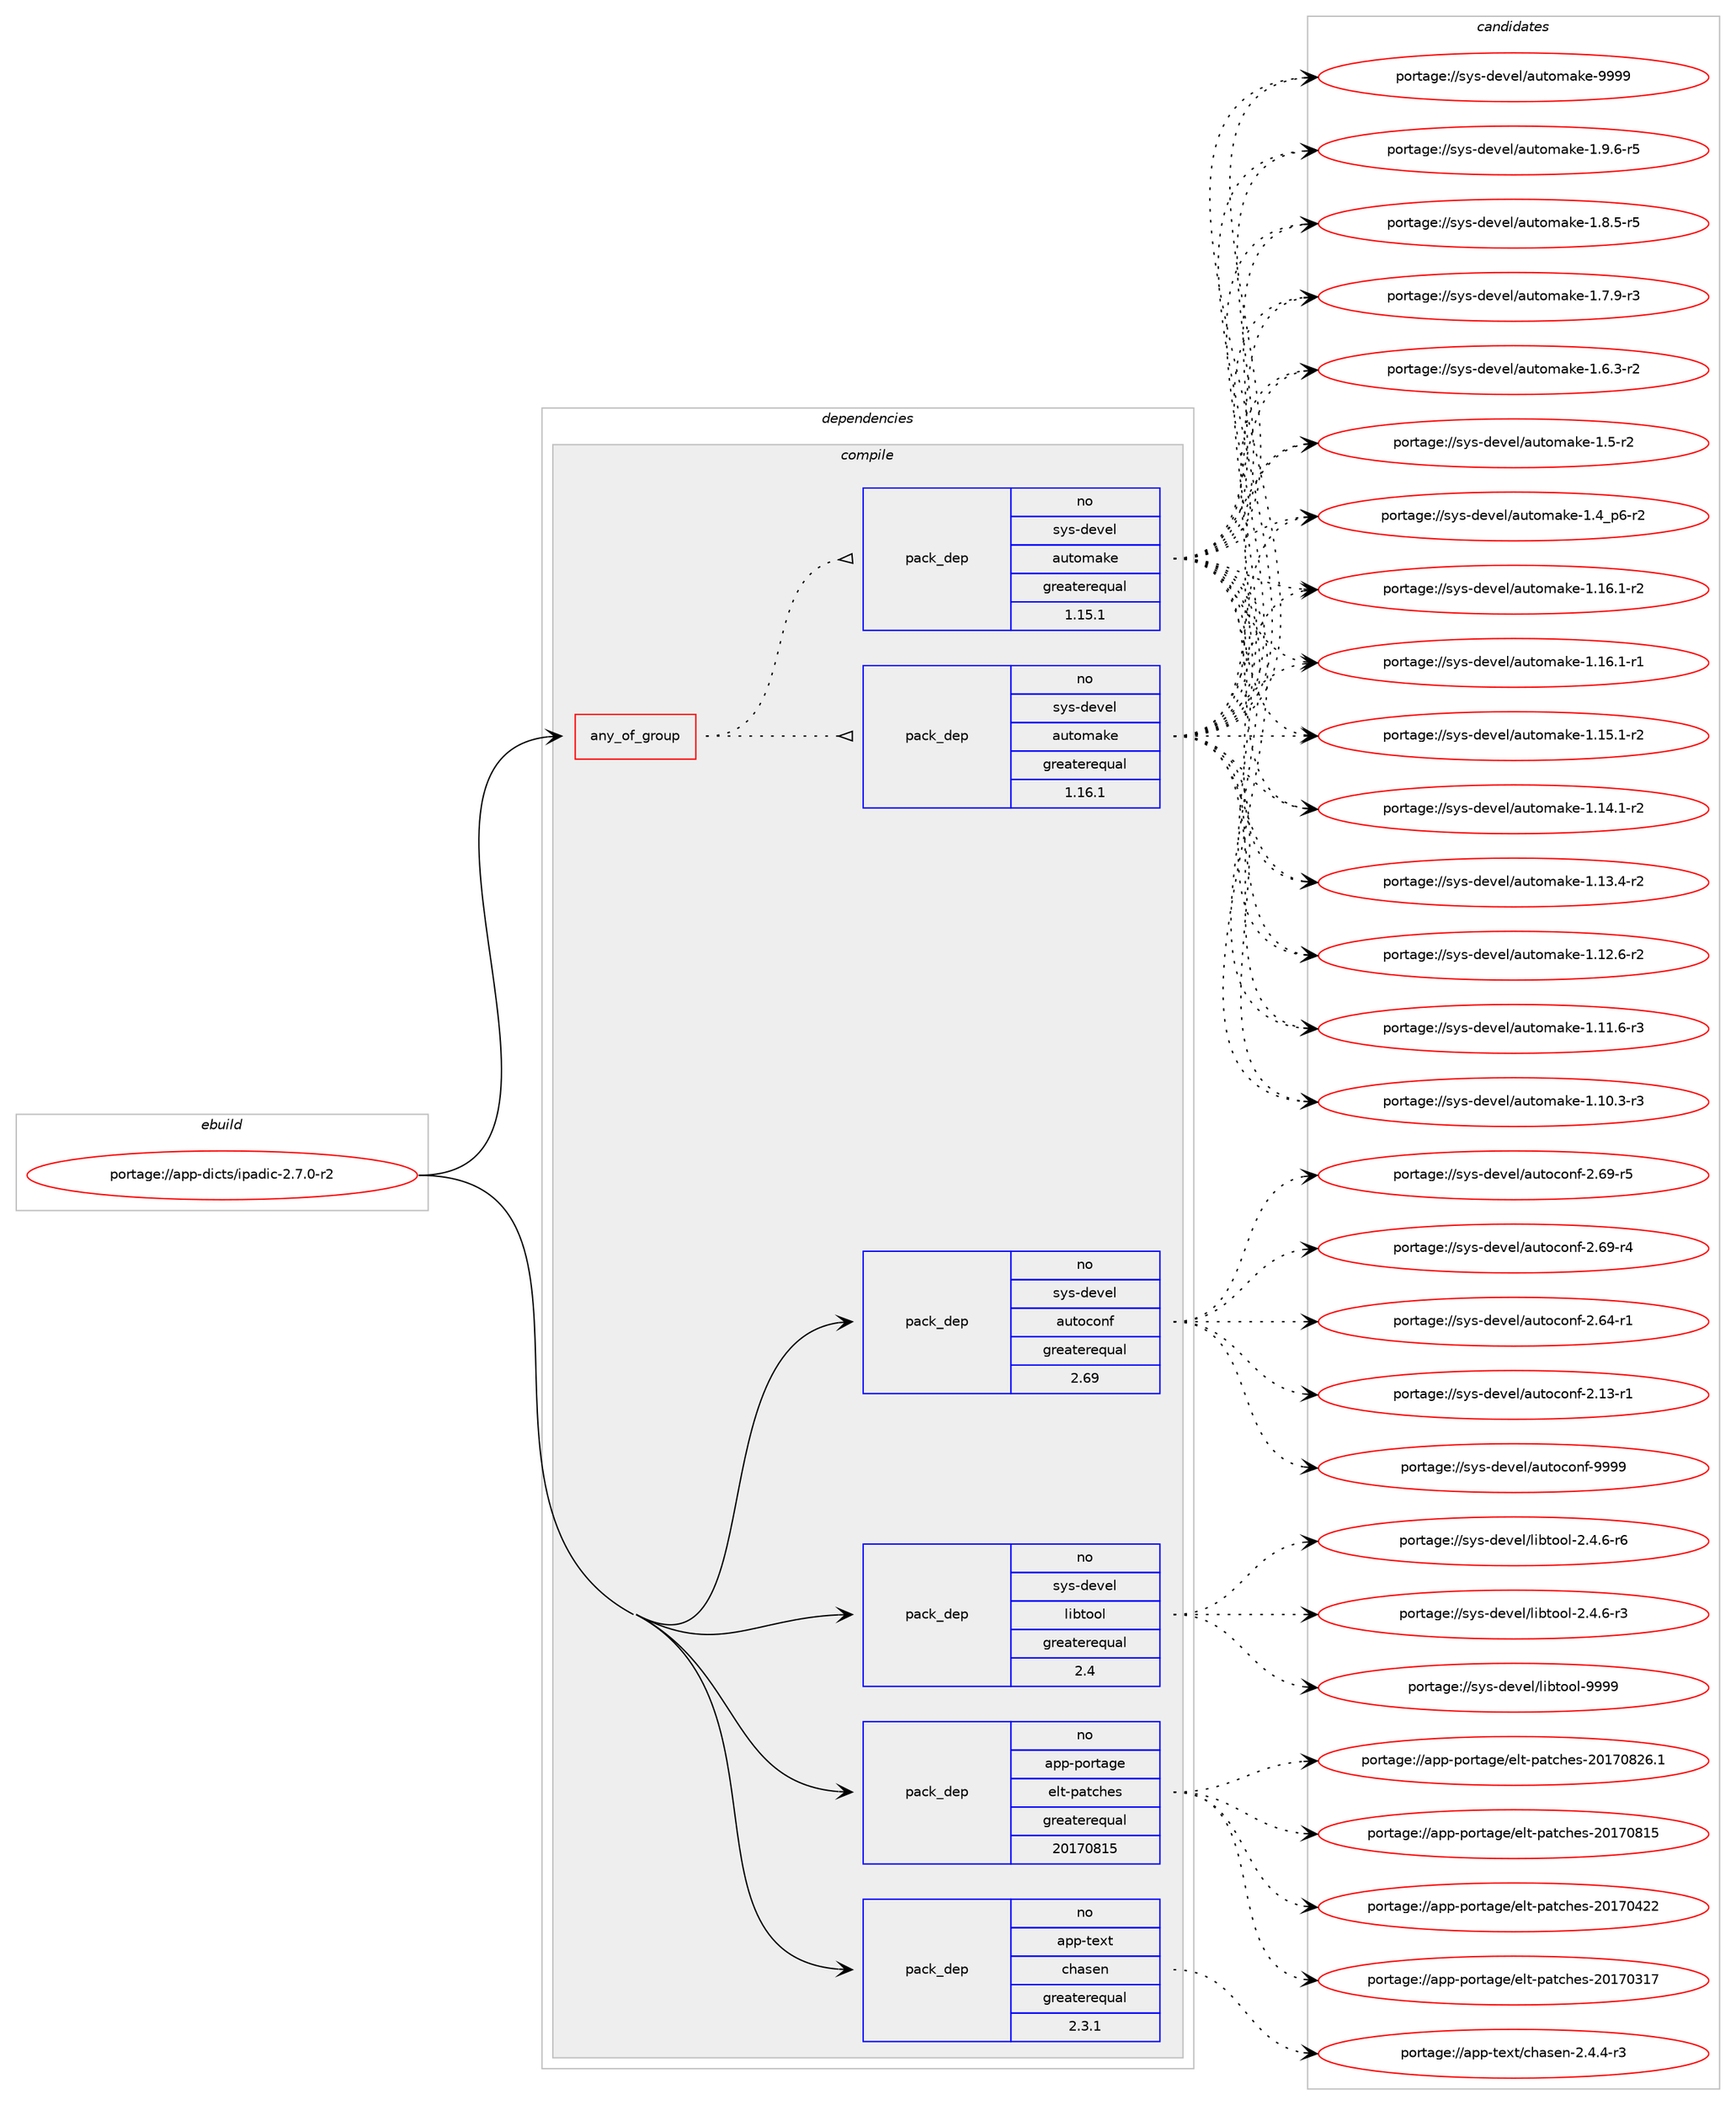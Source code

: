 digraph prolog {

# *************
# Graph options
# *************

newrank=true;
concentrate=true;
compound=true;
graph [rankdir=LR,fontname=Helvetica,fontsize=10,ranksep=1.5];#, ranksep=2.5, nodesep=0.2];
edge  [arrowhead=vee];
node  [fontname=Helvetica,fontsize=10];

# **********
# The ebuild
# **********

subgraph cluster_leftcol {
color=gray;
rank=same;
label=<<i>ebuild</i>>;
id [label="portage://app-dicts/ipadic-2.7.0-r2", color=red, width=4, href="../app-dicts/ipadic-2.7.0-r2.svg"];
}

# ****************
# The dependencies
# ****************

subgraph cluster_midcol {
color=gray;
label=<<i>dependencies</i>>;
subgraph cluster_compile {
fillcolor="#eeeeee";
style=filled;
label=<<i>compile</i>>;
subgraph any8223 {
dependency640778 [label=<<TABLE BORDER="0" CELLBORDER="1" CELLSPACING="0" CELLPADDING="4"><TR><TD CELLPADDING="10">any_of_group</TD></TR></TABLE>>, shape=none, color=red];subgraph pack481250 {
dependency640779 [label=<<TABLE BORDER="0" CELLBORDER="1" CELLSPACING="0" CELLPADDING="4" WIDTH="220"><TR><TD ROWSPAN="6" CELLPADDING="30">pack_dep</TD></TR><TR><TD WIDTH="110">no</TD></TR><TR><TD>sys-devel</TD></TR><TR><TD>automake</TD></TR><TR><TD>greaterequal</TD></TR><TR><TD>1.16.1</TD></TR></TABLE>>, shape=none, color=blue];
}
dependency640778:e -> dependency640779:w [weight=20,style="dotted",arrowhead="oinv"];
subgraph pack481251 {
dependency640780 [label=<<TABLE BORDER="0" CELLBORDER="1" CELLSPACING="0" CELLPADDING="4" WIDTH="220"><TR><TD ROWSPAN="6" CELLPADDING="30">pack_dep</TD></TR><TR><TD WIDTH="110">no</TD></TR><TR><TD>sys-devel</TD></TR><TR><TD>automake</TD></TR><TR><TD>greaterequal</TD></TR><TR><TD>1.15.1</TD></TR></TABLE>>, shape=none, color=blue];
}
dependency640778:e -> dependency640780:w [weight=20,style="dotted",arrowhead="oinv"];
}
id:e -> dependency640778:w [weight=20,style="solid",arrowhead="vee"];
subgraph pack481252 {
dependency640781 [label=<<TABLE BORDER="0" CELLBORDER="1" CELLSPACING="0" CELLPADDING="4" WIDTH="220"><TR><TD ROWSPAN="6" CELLPADDING="30">pack_dep</TD></TR><TR><TD WIDTH="110">no</TD></TR><TR><TD>app-portage</TD></TR><TR><TD>elt-patches</TD></TR><TR><TD>greaterequal</TD></TR><TR><TD>20170815</TD></TR></TABLE>>, shape=none, color=blue];
}
id:e -> dependency640781:w [weight=20,style="solid",arrowhead="vee"];
subgraph pack481253 {
dependency640782 [label=<<TABLE BORDER="0" CELLBORDER="1" CELLSPACING="0" CELLPADDING="4" WIDTH="220"><TR><TD ROWSPAN="6" CELLPADDING="30">pack_dep</TD></TR><TR><TD WIDTH="110">no</TD></TR><TR><TD>app-text</TD></TR><TR><TD>chasen</TD></TR><TR><TD>greaterequal</TD></TR><TR><TD>2.3.1</TD></TR></TABLE>>, shape=none, color=blue];
}
id:e -> dependency640782:w [weight=20,style="solid",arrowhead="vee"];
subgraph pack481254 {
dependency640783 [label=<<TABLE BORDER="0" CELLBORDER="1" CELLSPACING="0" CELLPADDING="4" WIDTH="220"><TR><TD ROWSPAN="6" CELLPADDING="30">pack_dep</TD></TR><TR><TD WIDTH="110">no</TD></TR><TR><TD>sys-devel</TD></TR><TR><TD>autoconf</TD></TR><TR><TD>greaterequal</TD></TR><TR><TD>2.69</TD></TR></TABLE>>, shape=none, color=blue];
}
id:e -> dependency640783:w [weight=20,style="solid",arrowhead="vee"];
subgraph pack481255 {
dependency640784 [label=<<TABLE BORDER="0" CELLBORDER="1" CELLSPACING="0" CELLPADDING="4" WIDTH="220"><TR><TD ROWSPAN="6" CELLPADDING="30">pack_dep</TD></TR><TR><TD WIDTH="110">no</TD></TR><TR><TD>sys-devel</TD></TR><TR><TD>libtool</TD></TR><TR><TD>greaterequal</TD></TR><TR><TD>2.4</TD></TR></TABLE>>, shape=none, color=blue];
}
id:e -> dependency640784:w [weight=20,style="solid",arrowhead="vee"];
}
subgraph cluster_compileandrun {
fillcolor="#eeeeee";
style=filled;
label=<<i>compile and run</i>>;
}
subgraph cluster_run {
fillcolor="#eeeeee";
style=filled;
label=<<i>run</i>>;
}
}

# **************
# The candidates
# **************

subgraph cluster_choices {
rank=same;
color=gray;
label=<<i>candidates</i>>;

subgraph choice481250 {
color=black;
nodesep=1;
choice115121115451001011181011084797117116111109971071014557575757 [label="portage://sys-devel/automake-9999", color=red, width=4,href="../sys-devel/automake-9999.svg"];
choice115121115451001011181011084797117116111109971071014549465746544511453 [label="portage://sys-devel/automake-1.9.6-r5", color=red, width=4,href="../sys-devel/automake-1.9.6-r5.svg"];
choice115121115451001011181011084797117116111109971071014549465646534511453 [label="portage://sys-devel/automake-1.8.5-r5", color=red, width=4,href="../sys-devel/automake-1.8.5-r5.svg"];
choice115121115451001011181011084797117116111109971071014549465546574511451 [label="portage://sys-devel/automake-1.7.9-r3", color=red, width=4,href="../sys-devel/automake-1.7.9-r3.svg"];
choice115121115451001011181011084797117116111109971071014549465446514511450 [label="portage://sys-devel/automake-1.6.3-r2", color=red, width=4,href="../sys-devel/automake-1.6.3-r2.svg"];
choice11512111545100101118101108479711711611110997107101454946534511450 [label="portage://sys-devel/automake-1.5-r2", color=red, width=4,href="../sys-devel/automake-1.5-r2.svg"];
choice115121115451001011181011084797117116111109971071014549465295112544511450 [label="portage://sys-devel/automake-1.4_p6-r2", color=red, width=4,href="../sys-devel/automake-1.4_p6-r2.svg"];
choice11512111545100101118101108479711711611110997107101454946495446494511450 [label="portage://sys-devel/automake-1.16.1-r2", color=red, width=4,href="../sys-devel/automake-1.16.1-r2.svg"];
choice11512111545100101118101108479711711611110997107101454946495446494511449 [label="portage://sys-devel/automake-1.16.1-r1", color=red, width=4,href="../sys-devel/automake-1.16.1-r1.svg"];
choice11512111545100101118101108479711711611110997107101454946495346494511450 [label="portage://sys-devel/automake-1.15.1-r2", color=red, width=4,href="../sys-devel/automake-1.15.1-r2.svg"];
choice11512111545100101118101108479711711611110997107101454946495246494511450 [label="portage://sys-devel/automake-1.14.1-r2", color=red, width=4,href="../sys-devel/automake-1.14.1-r2.svg"];
choice11512111545100101118101108479711711611110997107101454946495146524511450 [label="portage://sys-devel/automake-1.13.4-r2", color=red, width=4,href="../sys-devel/automake-1.13.4-r2.svg"];
choice11512111545100101118101108479711711611110997107101454946495046544511450 [label="portage://sys-devel/automake-1.12.6-r2", color=red, width=4,href="../sys-devel/automake-1.12.6-r2.svg"];
choice11512111545100101118101108479711711611110997107101454946494946544511451 [label="portage://sys-devel/automake-1.11.6-r3", color=red, width=4,href="../sys-devel/automake-1.11.6-r3.svg"];
choice11512111545100101118101108479711711611110997107101454946494846514511451 [label="portage://sys-devel/automake-1.10.3-r3", color=red, width=4,href="../sys-devel/automake-1.10.3-r3.svg"];
dependency640779:e -> choice115121115451001011181011084797117116111109971071014557575757:w [style=dotted,weight="100"];
dependency640779:e -> choice115121115451001011181011084797117116111109971071014549465746544511453:w [style=dotted,weight="100"];
dependency640779:e -> choice115121115451001011181011084797117116111109971071014549465646534511453:w [style=dotted,weight="100"];
dependency640779:e -> choice115121115451001011181011084797117116111109971071014549465546574511451:w [style=dotted,weight="100"];
dependency640779:e -> choice115121115451001011181011084797117116111109971071014549465446514511450:w [style=dotted,weight="100"];
dependency640779:e -> choice11512111545100101118101108479711711611110997107101454946534511450:w [style=dotted,weight="100"];
dependency640779:e -> choice115121115451001011181011084797117116111109971071014549465295112544511450:w [style=dotted,weight="100"];
dependency640779:e -> choice11512111545100101118101108479711711611110997107101454946495446494511450:w [style=dotted,weight="100"];
dependency640779:e -> choice11512111545100101118101108479711711611110997107101454946495446494511449:w [style=dotted,weight="100"];
dependency640779:e -> choice11512111545100101118101108479711711611110997107101454946495346494511450:w [style=dotted,weight="100"];
dependency640779:e -> choice11512111545100101118101108479711711611110997107101454946495246494511450:w [style=dotted,weight="100"];
dependency640779:e -> choice11512111545100101118101108479711711611110997107101454946495146524511450:w [style=dotted,weight="100"];
dependency640779:e -> choice11512111545100101118101108479711711611110997107101454946495046544511450:w [style=dotted,weight="100"];
dependency640779:e -> choice11512111545100101118101108479711711611110997107101454946494946544511451:w [style=dotted,weight="100"];
dependency640779:e -> choice11512111545100101118101108479711711611110997107101454946494846514511451:w [style=dotted,weight="100"];
}
subgraph choice481251 {
color=black;
nodesep=1;
choice115121115451001011181011084797117116111109971071014557575757 [label="portage://sys-devel/automake-9999", color=red, width=4,href="../sys-devel/automake-9999.svg"];
choice115121115451001011181011084797117116111109971071014549465746544511453 [label="portage://sys-devel/automake-1.9.6-r5", color=red, width=4,href="../sys-devel/automake-1.9.6-r5.svg"];
choice115121115451001011181011084797117116111109971071014549465646534511453 [label="portage://sys-devel/automake-1.8.5-r5", color=red, width=4,href="../sys-devel/automake-1.8.5-r5.svg"];
choice115121115451001011181011084797117116111109971071014549465546574511451 [label="portage://sys-devel/automake-1.7.9-r3", color=red, width=4,href="../sys-devel/automake-1.7.9-r3.svg"];
choice115121115451001011181011084797117116111109971071014549465446514511450 [label="portage://sys-devel/automake-1.6.3-r2", color=red, width=4,href="../sys-devel/automake-1.6.3-r2.svg"];
choice11512111545100101118101108479711711611110997107101454946534511450 [label="portage://sys-devel/automake-1.5-r2", color=red, width=4,href="../sys-devel/automake-1.5-r2.svg"];
choice115121115451001011181011084797117116111109971071014549465295112544511450 [label="portage://sys-devel/automake-1.4_p6-r2", color=red, width=4,href="../sys-devel/automake-1.4_p6-r2.svg"];
choice11512111545100101118101108479711711611110997107101454946495446494511450 [label="portage://sys-devel/automake-1.16.1-r2", color=red, width=4,href="../sys-devel/automake-1.16.1-r2.svg"];
choice11512111545100101118101108479711711611110997107101454946495446494511449 [label="portage://sys-devel/automake-1.16.1-r1", color=red, width=4,href="../sys-devel/automake-1.16.1-r1.svg"];
choice11512111545100101118101108479711711611110997107101454946495346494511450 [label="portage://sys-devel/automake-1.15.1-r2", color=red, width=4,href="../sys-devel/automake-1.15.1-r2.svg"];
choice11512111545100101118101108479711711611110997107101454946495246494511450 [label="portage://sys-devel/automake-1.14.1-r2", color=red, width=4,href="../sys-devel/automake-1.14.1-r2.svg"];
choice11512111545100101118101108479711711611110997107101454946495146524511450 [label="portage://sys-devel/automake-1.13.4-r2", color=red, width=4,href="../sys-devel/automake-1.13.4-r2.svg"];
choice11512111545100101118101108479711711611110997107101454946495046544511450 [label="portage://sys-devel/automake-1.12.6-r2", color=red, width=4,href="../sys-devel/automake-1.12.6-r2.svg"];
choice11512111545100101118101108479711711611110997107101454946494946544511451 [label="portage://sys-devel/automake-1.11.6-r3", color=red, width=4,href="../sys-devel/automake-1.11.6-r3.svg"];
choice11512111545100101118101108479711711611110997107101454946494846514511451 [label="portage://sys-devel/automake-1.10.3-r3", color=red, width=4,href="../sys-devel/automake-1.10.3-r3.svg"];
dependency640780:e -> choice115121115451001011181011084797117116111109971071014557575757:w [style=dotted,weight="100"];
dependency640780:e -> choice115121115451001011181011084797117116111109971071014549465746544511453:w [style=dotted,weight="100"];
dependency640780:e -> choice115121115451001011181011084797117116111109971071014549465646534511453:w [style=dotted,weight="100"];
dependency640780:e -> choice115121115451001011181011084797117116111109971071014549465546574511451:w [style=dotted,weight="100"];
dependency640780:e -> choice115121115451001011181011084797117116111109971071014549465446514511450:w [style=dotted,weight="100"];
dependency640780:e -> choice11512111545100101118101108479711711611110997107101454946534511450:w [style=dotted,weight="100"];
dependency640780:e -> choice115121115451001011181011084797117116111109971071014549465295112544511450:w [style=dotted,weight="100"];
dependency640780:e -> choice11512111545100101118101108479711711611110997107101454946495446494511450:w [style=dotted,weight="100"];
dependency640780:e -> choice11512111545100101118101108479711711611110997107101454946495446494511449:w [style=dotted,weight="100"];
dependency640780:e -> choice11512111545100101118101108479711711611110997107101454946495346494511450:w [style=dotted,weight="100"];
dependency640780:e -> choice11512111545100101118101108479711711611110997107101454946495246494511450:w [style=dotted,weight="100"];
dependency640780:e -> choice11512111545100101118101108479711711611110997107101454946495146524511450:w [style=dotted,weight="100"];
dependency640780:e -> choice11512111545100101118101108479711711611110997107101454946495046544511450:w [style=dotted,weight="100"];
dependency640780:e -> choice11512111545100101118101108479711711611110997107101454946494946544511451:w [style=dotted,weight="100"];
dependency640780:e -> choice11512111545100101118101108479711711611110997107101454946494846514511451:w [style=dotted,weight="100"];
}
subgraph choice481252 {
color=black;
nodesep=1;
choice971121124511211111411697103101471011081164511297116991041011154550484955485650544649 [label="portage://app-portage/elt-patches-20170826.1", color=red, width=4,href="../app-portage/elt-patches-20170826.1.svg"];
choice97112112451121111141169710310147101108116451129711699104101115455048495548564953 [label="portage://app-portage/elt-patches-20170815", color=red, width=4,href="../app-portage/elt-patches-20170815.svg"];
choice97112112451121111141169710310147101108116451129711699104101115455048495548525050 [label="portage://app-portage/elt-patches-20170422", color=red, width=4,href="../app-portage/elt-patches-20170422.svg"];
choice97112112451121111141169710310147101108116451129711699104101115455048495548514955 [label="portage://app-portage/elt-patches-20170317", color=red, width=4,href="../app-portage/elt-patches-20170317.svg"];
dependency640781:e -> choice971121124511211111411697103101471011081164511297116991041011154550484955485650544649:w [style=dotted,weight="100"];
dependency640781:e -> choice97112112451121111141169710310147101108116451129711699104101115455048495548564953:w [style=dotted,weight="100"];
dependency640781:e -> choice97112112451121111141169710310147101108116451129711699104101115455048495548525050:w [style=dotted,weight="100"];
dependency640781:e -> choice97112112451121111141169710310147101108116451129711699104101115455048495548514955:w [style=dotted,weight="100"];
}
subgraph choice481253 {
color=black;
nodesep=1;
choice97112112451161011201164799104971151011104550465246524511451 [label="portage://app-text/chasen-2.4.4-r3", color=red, width=4,href="../app-text/chasen-2.4.4-r3.svg"];
dependency640782:e -> choice97112112451161011201164799104971151011104550465246524511451:w [style=dotted,weight="100"];
}
subgraph choice481254 {
color=black;
nodesep=1;
choice115121115451001011181011084797117116111991111101024557575757 [label="portage://sys-devel/autoconf-9999", color=red, width=4,href="../sys-devel/autoconf-9999.svg"];
choice1151211154510010111810110847971171161119911111010245504654574511453 [label="portage://sys-devel/autoconf-2.69-r5", color=red, width=4,href="../sys-devel/autoconf-2.69-r5.svg"];
choice1151211154510010111810110847971171161119911111010245504654574511452 [label="portage://sys-devel/autoconf-2.69-r4", color=red, width=4,href="../sys-devel/autoconf-2.69-r4.svg"];
choice1151211154510010111810110847971171161119911111010245504654524511449 [label="portage://sys-devel/autoconf-2.64-r1", color=red, width=4,href="../sys-devel/autoconf-2.64-r1.svg"];
choice1151211154510010111810110847971171161119911111010245504649514511449 [label="portage://sys-devel/autoconf-2.13-r1", color=red, width=4,href="../sys-devel/autoconf-2.13-r1.svg"];
dependency640783:e -> choice115121115451001011181011084797117116111991111101024557575757:w [style=dotted,weight="100"];
dependency640783:e -> choice1151211154510010111810110847971171161119911111010245504654574511453:w [style=dotted,weight="100"];
dependency640783:e -> choice1151211154510010111810110847971171161119911111010245504654574511452:w [style=dotted,weight="100"];
dependency640783:e -> choice1151211154510010111810110847971171161119911111010245504654524511449:w [style=dotted,weight="100"];
dependency640783:e -> choice1151211154510010111810110847971171161119911111010245504649514511449:w [style=dotted,weight="100"];
}
subgraph choice481255 {
color=black;
nodesep=1;
choice1151211154510010111810110847108105981161111111084557575757 [label="portage://sys-devel/libtool-9999", color=red, width=4,href="../sys-devel/libtool-9999.svg"];
choice1151211154510010111810110847108105981161111111084550465246544511454 [label="portage://sys-devel/libtool-2.4.6-r6", color=red, width=4,href="../sys-devel/libtool-2.4.6-r6.svg"];
choice1151211154510010111810110847108105981161111111084550465246544511451 [label="portage://sys-devel/libtool-2.4.6-r3", color=red, width=4,href="../sys-devel/libtool-2.4.6-r3.svg"];
dependency640784:e -> choice1151211154510010111810110847108105981161111111084557575757:w [style=dotted,weight="100"];
dependency640784:e -> choice1151211154510010111810110847108105981161111111084550465246544511454:w [style=dotted,weight="100"];
dependency640784:e -> choice1151211154510010111810110847108105981161111111084550465246544511451:w [style=dotted,weight="100"];
}
}

}

